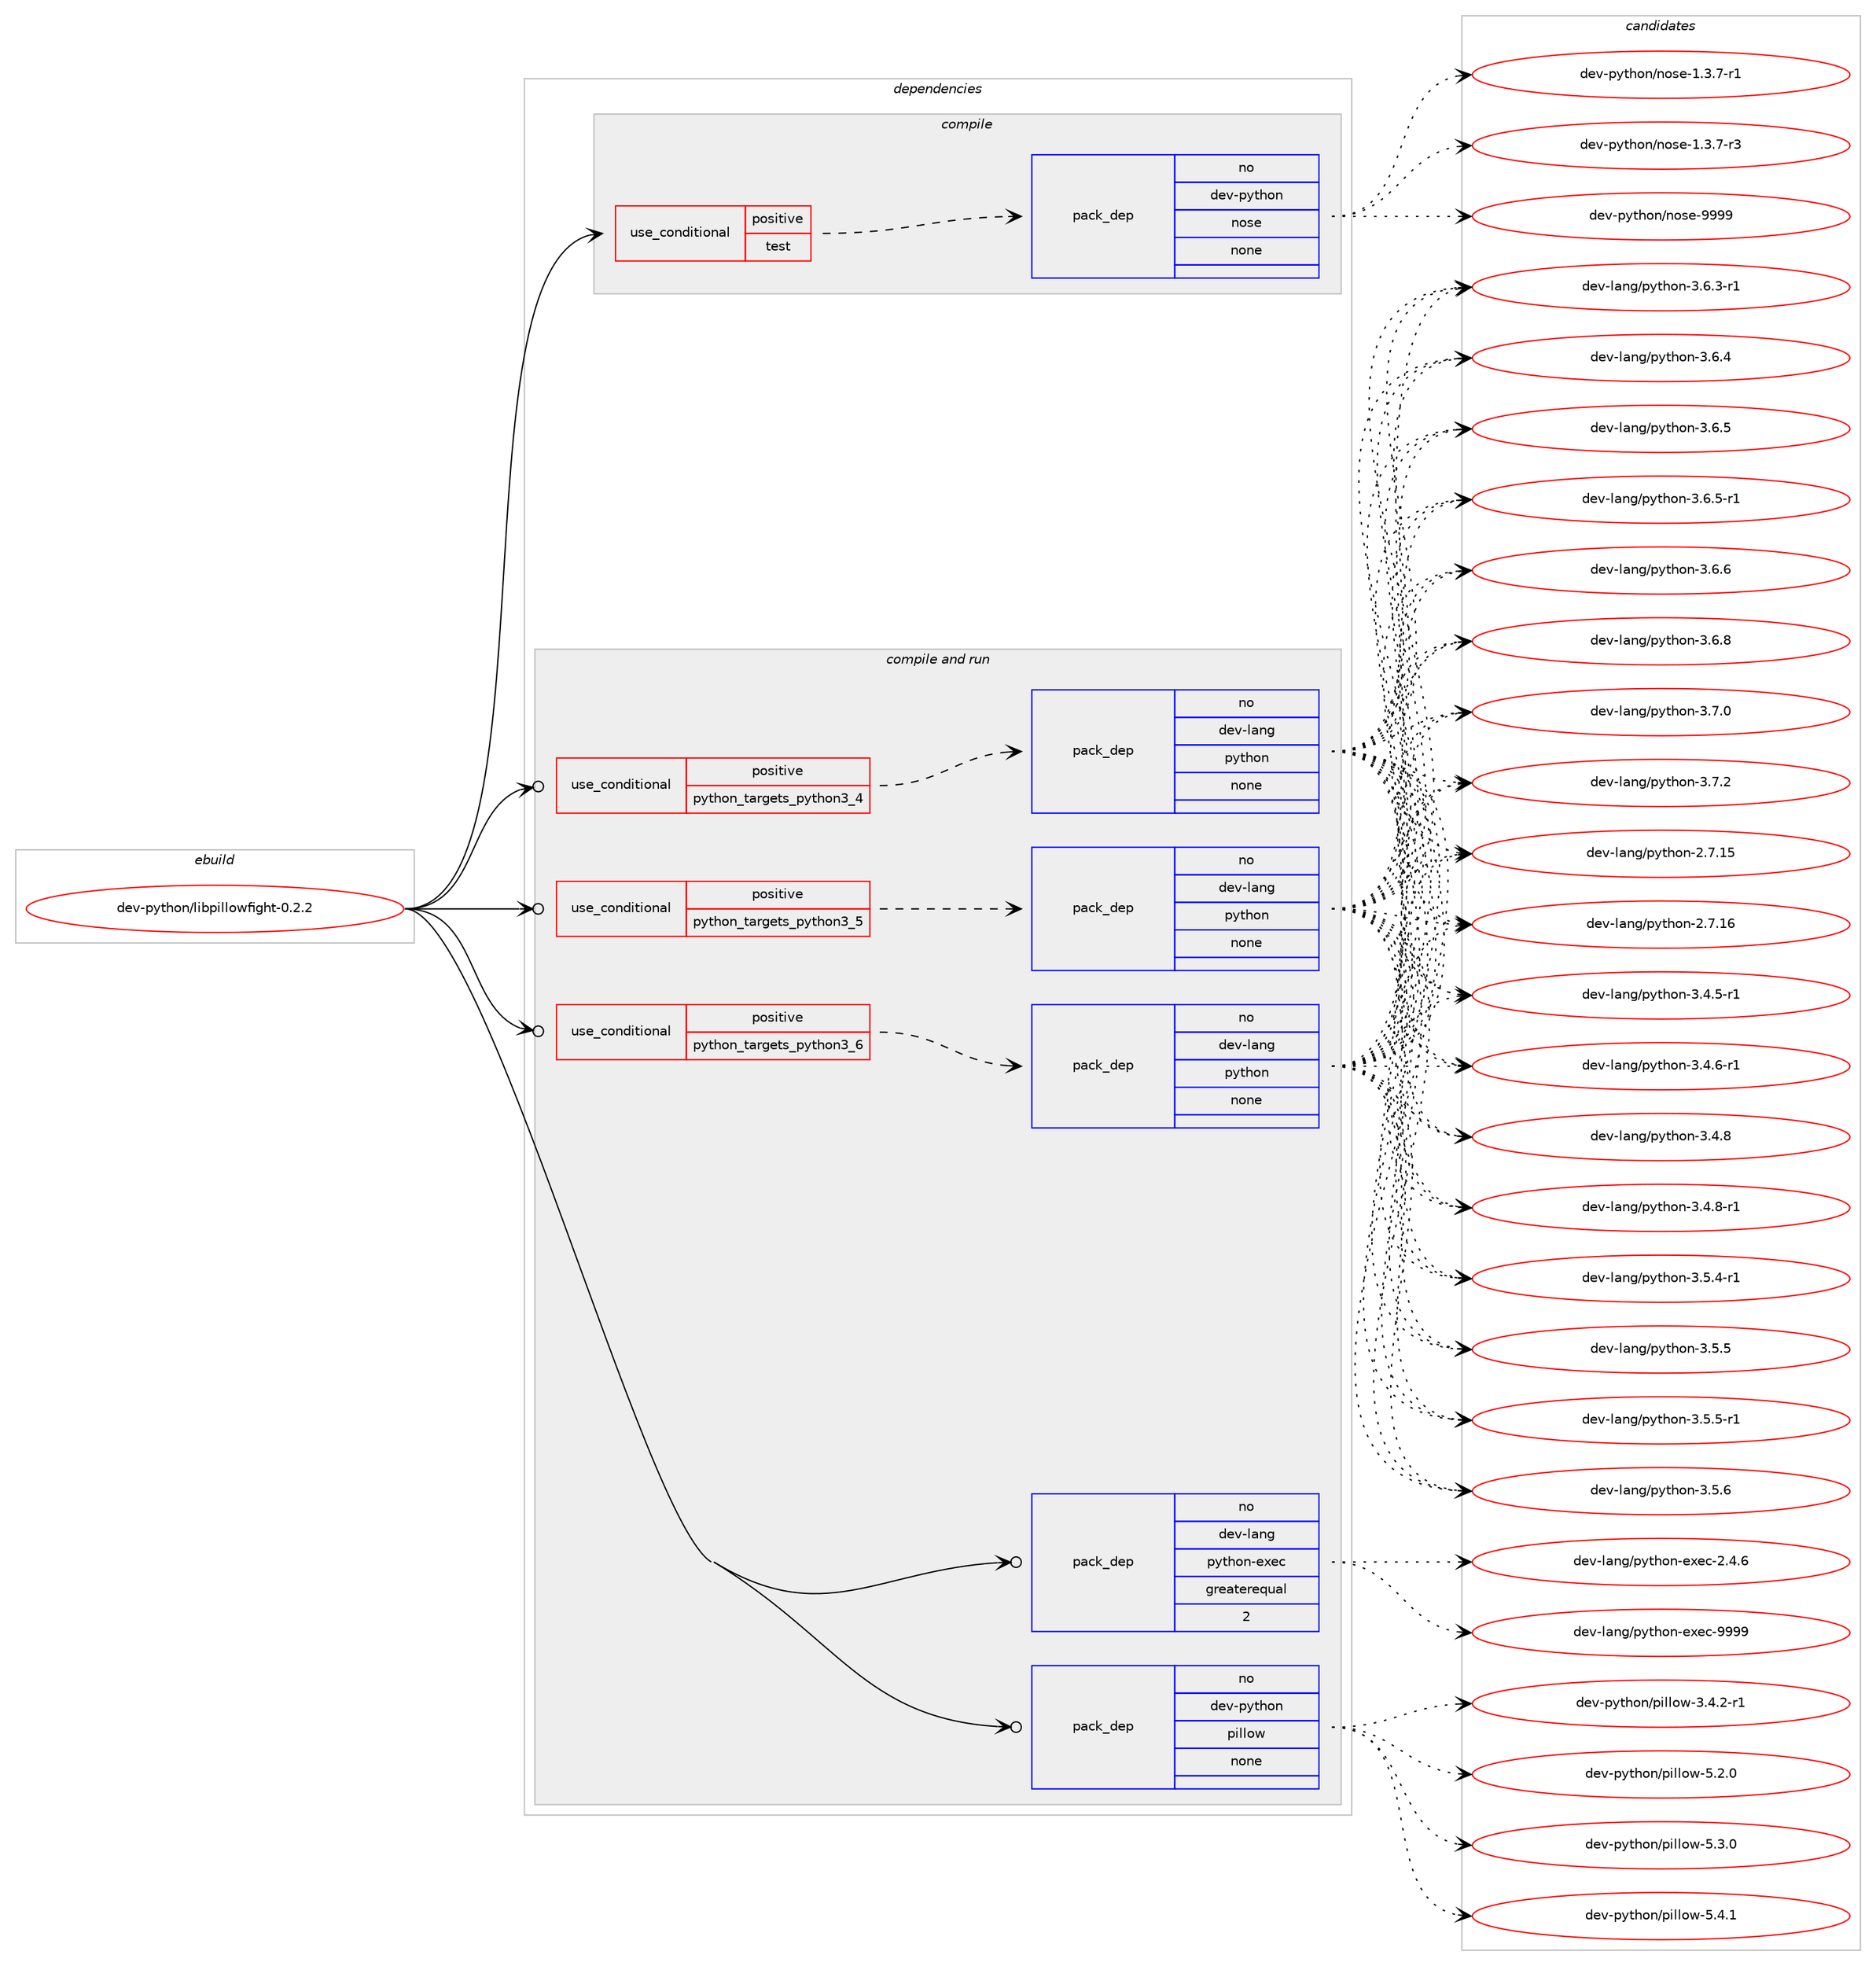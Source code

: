 digraph prolog {

# *************
# Graph options
# *************

newrank=true;
concentrate=true;
compound=true;
graph [rankdir=LR,fontname=Helvetica,fontsize=10,ranksep=1.5];#, ranksep=2.5, nodesep=0.2];
edge  [arrowhead=vee];
node  [fontname=Helvetica,fontsize=10];

# **********
# The ebuild
# **********

subgraph cluster_leftcol {
color=gray;
rank=same;
label=<<i>ebuild</i>>;
id [label="dev-python/libpillowfight-0.2.2", color=red, width=4, href="../dev-python/libpillowfight-0.2.2.svg"];
}

# ****************
# The dependencies
# ****************

subgraph cluster_midcol {
color=gray;
label=<<i>dependencies</i>>;
subgraph cluster_compile {
fillcolor="#eeeeee";
style=filled;
label=<<i>compile</i>>;
subgraph cond376851 {
dependency1417042 [label=<<TABLE BORDER="0" CELLBORDER="1" CELLSPACING="0" CELLPADDING="4"><TR><TD ROWSPAN="3" CELLPADDING="10">use_conditional</TD></TR><TR><TD>positive</TD></TR><TR><TD>test</TD></TR></TABLE>>, shape=none, color=red];
subgraph pack1016918 {
dependency1417043 [label=<<TABLE BORDER="0" CELLBORDER="1" CELLSPACING="0" CELLPADDING="4" WIDTH="220"><TR><TD ROWSPAN="6" CELLPADDING="30">pack_dep</TD></TR><TR><TD WIDTH="110">no</TD></TR><TR><TD>dev-python</TD></TR><TR><TD>nose</TD></TR><TR><TD>none</TD></TR><TR><TD></TD></TR></TABLE>>, shape=none, color=blue];
}
dependency1417042:e -> dependency1417043:w [weight=20,style="dashed",arrowhead="vee"];
}
id:e -> dependency1417042:w [weight=20,style="solid",arrowhead="vee"];
}
subgraph cluster_compileandrun {
fillcolor="#eeeeee";
style=filled;
label=<<i>compile and run</i>>;
subgraph cond376852 {
dependency1417044 [label=<<TABLE BORDER="0" CELLBORDER="1" CELLSPACING="0" CELLPADDING="4"><TR><TD ROWSPAN="3" CELLPADDING="10">use_conditional</TD></TR><TR><TD>positive</TD></TR><TR><TD>python_targets_python3_4</TD></TR></TABLE>>, shape=none, color=red];
subgraph pack1016919 {
dependency1417045 [label=<<TABLE BORDER="0" CELLBORDER="1" CELLSPACING="0" CELLPADDING="4" WIDTH="220"><TR><TD ROWSPAN="6" CELLPADDING="30">pack_dep</TD></TR><TR><TD WIDTH="110">no</TD></TR><TR><TD>dev-lang</TD></TR><TR><TD>python</TD></TR><TR><TD>none</TD></TR><TR><TD></TD></TR></TABLE>>, shape=none, color=blue];
}
dependency1417044:e -> dependency1417045:w [weight=20,style="dashed",arrowhead="vee"];
}
id:e -> dependency1417044:w [weight=20,style="solid",arrowhead="odotvee"];
subgraph cond376853 {
dependency1417046 [label=<<TABLE BORDER="0" CELLBORDER="1" CELLSPACING="0" CELLPADDING="4"><TR><TD ROWSPAN="3" CELLPADDING="10">use_conditional</TD></TR><TR><TD>positive</TD></TR><TR><TD>python_targets_python3_5</TD></TR></TABLE>>, shape=none, color=red];
subgraph pack1016920 {
dependency1417047 [label=<<TABLE BORDER="0" CELLBORDER="1" CELLSPACING="0" CELLPADDING="4" WIDTH="220"><TR><TD ROWSPAN="6" CELLPADDING="30">pack_dep</TD></TR><TR><TD WIDTH="110">no</TD></TR><TR><TD>dev-lang</TD></TR><TR><TD>python</TD></TR><TR><TD>none</TD></TR><TR><TD></TD></TR></TABLE>>, shape=none, color=blue];
}
dependency1417046:e -> dependency1417047:w [weight=20,style="dashed",arrowhead="vee"];
}
id:e -> dependency1417046:w [weight=20,style="solid",arrowhead="odotvee"];
subgraph cond376854 {
dependency1417048 [label=<<TABLE BORDER="0" CELLBORDER="1" CELLSPACING="0" CELLPADDING="4"><TR><TD ROWSPAN="3" CELLPADDING="10">use_conditional</TD></TR><TR><TD>positive</TD></TR><TR><TD>python_targets_python3_6</TD></TR></TABLE>>, shape=none, color=red];
subgraph pack1016921 {
dependency1417049 [label=<<TABLE BORDER="0" CELLBORDER="1" CELLSPACING="0" CELLPADDING="4" WIDTH="220"><TR><TD ROWSPAN="6" CELLPADDING="30">pack_dep</TD></TR><TR><TD WIDTH="110">no</TD></TR><TR><TD>dev-lang</TD></TR><TR><TD>python</TD></TR><TR><TD>none</TD></TR><TR><TD></TD></TR></TABLE>>, shape=none, color=blue];
}
dependency1417048:e -> dependency1417049:w [weight=20,style="dashed",arrowhead="vee"];
}
id:e -> dependency1417048:w [weight=20,style="solid",arrowhead="odotvee"];
subgraph pack1016922 {
dependency1417050 [label=<<TABLE BORDER="0" CELLBORDER="1" CELLSPACING="0" CELLPADDING="4" WIDTH="220"><TR><TD ROWSPAN="6" CELLPADDING="30">pack_dep</TD></TR><TR><TD WIDTH="110">no</TD></TR><TR><TD>dev-lang</TD></TR><TR><TD>python-exec</TD></TR><TR><TD>greaterequal</TD></TR><TR><TD>2</TD></TR></TABLE>>, shape=none, color=blue];
}
id:e -> dependency1417050:w [weight=20,style="solid",arrowhead="odotvee"];
subgraph pack1016923 {
dependency1417051 [label=<<TABLE BORDER="0" CELLBORDER="1" CELLSPACING="0" CELLPADDING="4" WIDTH="220"><TR><TD ROWSPAN="6" CELLPADDING="30">pack_dep</TD></TR><TR><TD WIDTH="110">no</TD></TR><TR><TD>dev-python</TD></TR><TR><TD>pillow</TD></TR><TR><TD>none</TD></TR><TR><TD></TD></TR></TABLE>>, shape=none, color=blue];
}
id:e -> dependency1417051:w [weight=20,style="solid",arrowhead="odotvee"];
}
subgraph cluster_run {
fillcolor="#eeeeee";
style=filled;
label=<<i>run</i>>;
}
}

# **************
# The candidates
# **************

subgraph cluster_choices {
rank=same;
color=gray;
label=<<i>candidates</i>>;

subgraph choice1016918 {
color=black;
nodesep=1;
choice10010111845112121116104111110471101111151014549465146554511449 [label="dev-python/nose-1.3.7-r1", color=red, width=4,href="../dev-python/nose-1.3.7-r1.svg"];
choice10010111845112121116104111110471101111151014549465146554511451 [label="dev-python/nose-1.3.7-r3", color=red, width=4,href="../dev-python/nose-1.3.7-r3.svg"];
choice10010111845112121116104111110471101111151014557575757 [label="dev-python/nose-9999", color=red, width=4,href="../dev-python/nose-9999.svg"];
dependency1417043:e -> choice10010111845112121116104111110471101111151014549465146554511449:w [style=dotted,weight="100"];
dependency1417043:e -> choice10010111845112121116104111110471101111151014549465146554511451:w [style=dotted,weight="100"];
dependency1417043:e -> choice10010111845112121116104111110471101111151014557575757:w [style=dotted,weight="100"];
}
subgraph choice1016919 {
color=black;
nodesep=1;
choice10010111845108971101034711212111610411111045504655464953 [label="dev-lang/python-2.7.15", color=red, width=4,href="../dev-lang/python-2.7.15.svg"];
choice10010111845108971101034711212111610411111045504655464954 [label="dev-lang/python-2.7.16", color=red, width=4,href="../dev-lang/python-2.7.16.svg"];
choice1001011184510897110103471121211161041111104551465246534511449 [label="dev-lang/python-3.4.5-r1", color=red, width=4,href="../dev-lang/python-3.4.5-r1.svg"];
choice1001011184510897110103471121211161041111104551465246544511449 [label="dev-lang/python-3.4.6-r1", color=red, width=4,href="../dev-lang/python-3.4.6-r1.svg"];
choice100101118451089711010347112121116104111110455146524656 [label="dev-lang/python-3.4.8", color=red, width=4,href="../dev-lang/python-3.4.8.svg"];
choice1001011184510897110103471121211161041111104551465246564511449 [label="dev-lang/python-3.4.8-r1", color=red, width=4,href="../dev-lang/python-3.4.8-r1.svg"];
choice1001011184510897110103471121211161041111104551465346524511449 [label="dev-lang/python-3.5.4-r1", color=red, width=4,href="../dev-lang/python-3.5.4-r1.svg"];
choice100101118451089711010347112121116104111110455146534653 [label="dev-lang/python-3.5.5", color=red, width=4,href="../dev-lang/python-3.5.5.svg"];
choice1001011184510897110103471121211161041111104551465346534511449 [label="dev-lang/python-3.5.5-r1", color=red, width=4,href="../dev-lang/python-3.5.5-r1.svg"];
choice100101118451089711010347112121116104111110455146534654 [label="dev-lang/python-3.5.6", color=red, width=4,href="../dev-lang/python-3.5.6.svg"];
choice1001011184510897110103471121211161041111104551465446514511449 [label="dev-lang/python-3.6.3-r1", color=red, width=4,href="../dev-lang/python-3.6.3-r1.svg"];
choice100101118451089711010347112121116104111110455146544652 [label="dev-lang/python-3.6.4", color=red, width=4,href="../dev-lang/python-3.6.4.svg"];
choice100101118451089711010347112121116104111110455146544653 [label="dev-lang/python-3.6.5", color=red, width=4,href="../dev-lang/python-3.6.5.svg"];
choice1001011184510897110103471121211161041111104551465446534511449 [label="dev-lang/python-3.6.5-r1", color=red, width=4,href="../dev-lang/python-3.6.5-r1.svg"];
choice100101118451089711010347112121116104111110455146544654 [label="dev-lang/python-3.6.6", color=red, width=4,href="../dev-lang/python-3.6.6.svg"];
choice100101118451089711010347112121116104111110455146544656 [label="dev-lang/python-3.6.8", color=red, width=4,href="../dev-lang/python-3.6.8.svg"];
choice100101118451089711010347112121116104111110455146554648 [label="dev-lang/python-3.7.0", color=red, width=4,href="../dev-lang/python-3.7.0.svg"];
choice100101118451089711010347112121116104111110455146554650 [label="dev-lang/python-3.7.2", color=red, width=4,href="../dev-lang/python-3.7.2.svg"];
dependency1417045:e -> choice10010111845108971101034711212111610411111045504655464953:w [style=dotted,weight="100"];
dependency1417045:e -> choice10010111845108971101034711212111610411111045504655464954:w [style=dotted,weight="100"];
dependency1417045:e -> choice1001011184510897110103471121211161041111104551465246534511449:w [style=dotted,weight="100"];
dependency1417045:e -> choice1001011184510897110103471121211161041111104551465246544511449:w [style=dotted,weight="100"];
dependency1417045:e -> choice100101118451089711010347112121116104111110455146524656:w [style=dotted,weight="100"];
dependency1417045:e -> choice1001011184510897110103471121211161041111104551465246564511449:w [style=dotted,weight="100"];
dependency1417045:e -> choice1001011184510897110103471121211161041111104551465346524511449:w [style=dotted,weight="100"];
dependency1417045:e -> choice100101118451089711010347112121116104111110455146534653:w [style=dotted,weight="100"];
dependency1417045:e -> choice1001011184510897110103471121211161041111104551465346534511449:w [style=dotted,weight="100"];
dependency1417045:e -> choice100101118451089711010347112121116104111110455146534654:w [style=dotted,weight="100"];
dependency1417045:e -> choice1001011184510897110103471121211161041111104551465446514511449:w [style=dotted,weight="100"];
dependency1417045:e -> choice100101118451089711010347112121116104111110455146544652:w [style=dotted,weight="100"];
dependency1417045:e -> choice100101118451089711010347112121116104111110455146544653:w [style=dotted,weight="100"];
dependency1417045:e -> choice1001011184510897110103471121211161041111104551465446534511449:w [style=dotted,weight="100"];
dependency1417045:e -> choice100101118451089711010347112121116104111110455146544654:w [style=dotted,weight="100"];
dependency1417045:e -> choice100101118451089711010347112121116104111110455146544656:w [style=dotted,weight="100"];
dependency1417045:e -> choice100101118451089711010347112121116104111110455146554648:w [style=dotted,weight="100"];
dependency1417045:e -> choice100101118451089711010347112121116104111110455146554650:w [style=dotted,weight="100"];
}
subgraph choice1016920 {
color=black;
nodesep=1;
choice10010111845108971101034711212111610411111045504655464953 [label="dev-lang/python-2.7.15", color=red, width=4,href="../dev-lang/python-2.7.15.svg"];
choice10010111845108971101034711212111610411111045504655464954 [label="dev-lang/python-2.7.16", color=red, width=4,href="../dev-lang/python-2.7.16.svg"];
choice1001011184510897110103471121211161041111104551465246534511449 [label="dev-lang/python-3.4.5-r1", color=red, width=4,href="../dev-lang/python-3.4.5-r1.svg"];
choice1001011184510897110103471121211161041111104551465246544511449 [label="dev-lang/python-3.4.6-r1", color=red, width=4,href="../dev-lang/python-3.4.6-r1.svg"];
choice100101118451089711010347112121116104111110455146524656 [label="dev-lang/python-3.4.8", color=red, width=4,href="../dev-lang/python-3.4.8.svg"];
choice1001011184510897110103471121211161041111104551465246564511449 [label="dev-lang/python-3.4.8-r1", color=red, width=4,href="../dev-lang/python-3.4.8-r1.svg"];
choice1001011184510897110103471121211161041111104551465346524511449 [label="dev-lang/python-3.5.4-r1", color=red, width=4,href="../dev-lang/python-3.5.4-r1.svg"];
choice100101118451089711010347112121116104111110455146534653 [label="dev-lang/python-3.5.5", color=red, width=4,href="../dev-lang/python-3.5.5.svg"];
choice1001011184510897110103471121211161041111104551465346534511449 [label="dev-lang/python-3.5.5-r1", color=red, width=4,href="../dev-lang/python-3.5.5-r1.svg"];
choice100101118451089711010347112121116104111110455146534654 [label="dev-lang/python-3.5.6", color=red, width=4,href="../dev-lang/python-3.5.6.svg"];
choice1001011184510897110103471121211161041111104551465446514511449 [label="dev-lang/python-3.6.3-r1", color=red, width=4,href="../dev-lang/python-3.6.3-r1.svg"];
choice100101118451089711010347112121116104111110455146544652 [label="dev-lang/python-3.6.4", color=red, width=4,href="../dev-lang/python-3.6.4.svg"];
choice100101118451089711010347112121116104111110455146544653 [label="dev-lang/python-3.6.5", color=red, width=4,href="../dev-lang/python-3.6.5.svg"];
choice1001011184510897110103471121211161041111104551465446534511449 [label="dev-lang/python-3.6.5-r1", color=red, width=4,href="../dev-lang/python-3.6.5-r1.svg"];
choice100101118451089711010347112121116104111110455146544654 [label="dev-lang/python-3.6.6", color=red, width=4,href="../dev-lang/python-3.6.6.svg"];
choice100101118451089711010347112121116104111110455146544656 [label="dev-lang/python-3.6.8", color=red, width=4,href="../dev-lang/python-3.6.8.svg"];
choice100101118451089711010347112121116104111110455146554648 [label="dev-lang/python-3.7.0", color=red, width=4,href="../dev-lang/python-3.7.0.svg"];
choice100101118451089711010347112121116104111110455146554650 [label="dev-lang/python-3.7.2", color=red, width=4,href="../dev-lang/python-3.7.2.svg"];
dependency1417047:e -> choice10010111845108971101034711212111610411111045504655464953:w [style=dotted,weight="100"];
dependency1417047:e -> choice10010111845108971101034711212111610411111045504655464954:w [style=dotted,weight="100"];
dependency1417047:e -> choice1001011184510897110103471121211161041111104551465246534511449:w [style=dotted,weight="100"];
dependency1417047:e -> choice1001011184510897110103471121211161041111104551465246544511449:w [style=dotted,weight="100"];
dependency1417047:e -> choice100101118451089711010347112121116104111110455146524656:w [style=dotted,weight="100"];
dependency1417047:e -> choice1001011184510897110103471121211161041111104551465246564511449:w [style=dotted,weight="100"];
dependency1417047:e -> choice1001011184510897110103471121211161041111104551465346524511449:w [style=dotted,weight="100"];
dependency1417047:e -> choice100101118451089711010347112121116104111110455146534653:w [style=dotted,weight="100"];
dependency1417047:e -> choice1001011184510897110103471121211161041111104551465346534511449:w [style=dotted,weight="100"];
dependency1417047:e -> choice100101118451089711010347112121116104111110455146534654:w [style=dotted,weight="100"];
dependency1417047:e -> choice1001011184510897110103471121211161041111104551465446514511449:w [style=dotted,weight="100"];
dependency1417047:e -> choice100101118451089711010347112121116104111110455146544652:w [style=dotted,weight="100"];
dependency1417047:e -> choice100101118451089711010347112121116104111110455146544653:w [style=dotted,weight="100"];
dependency1417047:e -> choice1001011184510897110103471121211161041111104551465446534511449:w [style=dotted,weight="100"];
dependency1417047:e -> choice100101118451089711010347112121116104111110455146544654:w [style=dotted,weight="100"];
dependency1417047:e -> choice100101118451089711010347112121116104111110455146544656:w [style=dotted,weight="100"];
dependency1417047:e -> choice100101118451089711010347112121116104111110455146554648:w [style=dotted,weight="100"];
dependency1417047:e -> choice100101118451089711010347112121116104111110455146554650:w [style=dotted,weight="100"];
}
subgraph choice1016921 {
color=black;
nodesep=1;
choice10010111845108971101034711212111610411111045504655464953 [label="dev-lang/python-2.7.15", color=red, width=4,href="../dev-lang/python-2.7.15.svg"];
choice10010111845108971101034711212111610411111045504655464954 [label="dev-lang/python-2.7.16", color=red, width=4,href="../dev-lang/python-2.7.16.svg"];
choice1001011184510897110103471121211161041111104551465246534511449 [label="dev-lang/python-3.4.5-r1", color=red, width=4,href="../dev-lang/python-3.4.5-r1.svg"];
choice1001011184510897110103471121211161041111104551465246544511449 [label="dev-lang/python-3.4.6-r1", color=red, width=4,href="../dev-lang/python-3.4.6-r1.svg"];
choice100101118451089711010347112121116104111110455146524656 [label="dev-lang/python-3.4.8", color=red, width=4,href="../dev-lang/python-3.4.8.svg"];
choice1001011184510897110103471121211161041111104551465246564511449 [label="dev-lang/python-3.4.8-r1", color=red, width=4,href="../dev-lang/python-3.4.8-r1.svg"];
choice1001011184510897110103471121211161041111104551465346524511449 [label="dev-lang/python-3.5.4-r1", color=red, width=4,href="../dev-lang/python-3.5.4-r1.svg"];
choice100101118451089711010347112121116104111110455146534653 [label="dev-lang/python-3.5.5", color=red, width=4,href="../dev-lang/python-3.5.5.svg"];
choice1001011184510897110103471121211161041111104551465346534511449 [label="dev-lang/python-3.5.5-r1", color=red, width=4,href="../dev-lang/python-3.5.5-r1.svg"];
choice100101118451089711010347112121116104111110455146534654 [label="dev-lang/python-3.5.6", color=red, width=4,href="../dev-lang/python-3.5.6.svg"];
choice1001011184510897110103471121211161041111104551465446514511449 [label="dev-lang/python-3.6.3-r1", color=red, width=4,href="../dev-lang/python-3.6.3-r1.svg"];
choice100101118451089711010347112121116104111110455146544652 [label="dev-lang/python-3.6.4", color=red, width=4,href="../dev-lang/python-3.6.4.svg"];
choice100101118451089711010347112121116104111110455146544653 [label="dev-lang/python-3.6.5", color=red, width=4,href="../dev-lang/python-3.6.5.svg"];
choice1001011184510897110103471121211161041111104551465446534511449 [label="dev-lang/python-3.6.5-r1", color=red, width=4,href="../dev-lang/python-3.6.5-r1.svg"];
choice100101118451089711010347112121116104111110455146544654 [label="dev-lang/python-3.6.6", color=red, width=4,href="../dev-lang/python-3.6.6.svg"];
choice100101118451089711010347112121116104111110455146544656 [label="dev-lang/python-3.6.8", color=red, width=4,href="../dev-lang/python-3.6.8.svg"];
choice100101118451089711010347112121116104111110455146554648 [label="dev-lang/python-3.7.0", color=red, width=4,href="../dev-lang/python-3.7.0.svg"];
choice100101118451089711010347112121116104111110455146554650 [label="dev-lang/python-3.7.2", color=red, width=4,href="../dev-lang/python-3.7.2.svg"];
dependency1417049:e -> choice10010111845108971101034711212111610411111045504655464953:w [style=dotted,weight="100"];
dependency1417049:e -> choice10010111845108971101034711212111610411111045504655464954:w [style=dotted,weight="100"];
dependency1417049:e -> choice1001011184510897110103471121211161041111104551465246534511449:w [style=dotted,weight="100"];
dependency1417049:e -> choice1001011184510897110103471121211161041111104551465246544511449:w [style=dotted,weight="100"];
dependency1417049:e -> choice100101118451089711010347112121116104111110455146524656:w [style=dotted,weight="100"];
dependency1417049:e -> choice1001011184510897110103471121211161041111104551465246564511449:w [style=dotted,weight="100"];
dependency1417049:e -> choice1001011184510897110103471121211161041111104551465346524511449:w [style=dotted,weight="100"];
dependency1417049:e -> choice100101118451089711010347112121116104111110455146534653:w [style=dotted,weight="100"];
dependency1417049:e -> choice1001011184510897110103471121211161041111104551465346534511449:w [style=dotted,weight="100"];
dependency1417049:e -> choice100101118451089711010347112121116104111110455146534654:w [style=dotted,weight="100"];
dependency1417049:e -> choice1001011184510897110103471121211161041111104551465446514511449:w [style=dotted,weight="100"];
dependency1417049:e -> choice100101118451089711010347112121116104111110455146544652:w [style=dotted,weight="100"];
dependency1417049:e -> choice100101118451089711010347112121116104111110455146544653:w [style=dotted,weight="100"];
dependency1417049:e -> choice1001011184510897110103471121211161041111104551465446534511449:w [style=dotted,weight="100"];
dependency1417049:e -> choice100101118451089711010347112121116104111110455146544654:w [style=dotted,weight="100"];
dependency1417049:e -> choice100101118451089711010347112121116104111110455146544656:w [style=dotted,weight="100"];
dependency1417049:e -> choice100101118451089711010347112121116104111110455146554648:w [style=dotted,weight="100"];
dependency1417049:e -> choice100101118451089711010347112121116104111110455146554650:w [style=dotted,weight="100"];
}
subgraph choice1016922 {
color=black;
nodesep=1;
choice1001011184510897110103471121211161041111104510112010199455046524654 [label="dev-lang/python-exec-2.4.6", color=red, width=4,href="../dev-lang/python-exec-2.4.6.svg"];
choice10010111845108971101034711212111610411111045101120101994557575757 [label="dev-lang/python-exec-9999", color=red, width=4,href="../dev-lang/python-exec-9999.svg"];
dependency1417050:e -> choice1001011184510897110103471121211161041111104510112010199455046524654:w [style=dotted,weight="100"];
dependency1417050:e -> choice10010111845108971101034711212111610411111045101120101994557575757:w [style=dotted,weight="100"];
}
subgraph choice1016923 {
color=black;
nodesep=1;
choice10010111845112121116104111110471121051081081111194551465246504511449 [label="dev-python/pillow-3.4.2-r1", color=red, width=4,href="../dev-python/pillow-3.4.2-r1.svg"];
choice1001011184511212111610411111047112105108108111119455346504648 [label="dev-python/pillow-5.2.0", color=red, width=4,href="../dev-python/pillow-5.2.0.svg"];
choice1001011184511212111610411111047112105108108111119455346514648 [label="dev-python/pillow-5.3.0", color=red, width=4,href="../dev-python/pillow-5.3.0.svg"];
choice1001011184511212111610411111047112105108108111119455346524649 [label="dev-python/pillow-5.4.1", color=red, width=4,href="../dev-python/pillow-5.4.1.svg"];
dependency1417051:e -> choice10010111845112121116104111110471121051081081111194551465246504511449:w [style=dotted,weight="100"];
dependency1417051:e -> choice1001011184511212111610411111047112105108108111119455346504648:w [style=dotted,weight="100"];
dependency1417051:e -> choice1001011184511212111610411111047112105108108111119455346514648:w [style=dotted,weight="100"];
dependency1417051:e -> choice1001011184511212111610411111047112105108108111119455346524649:w [style=dotted,weight="100"];
}
}

}
